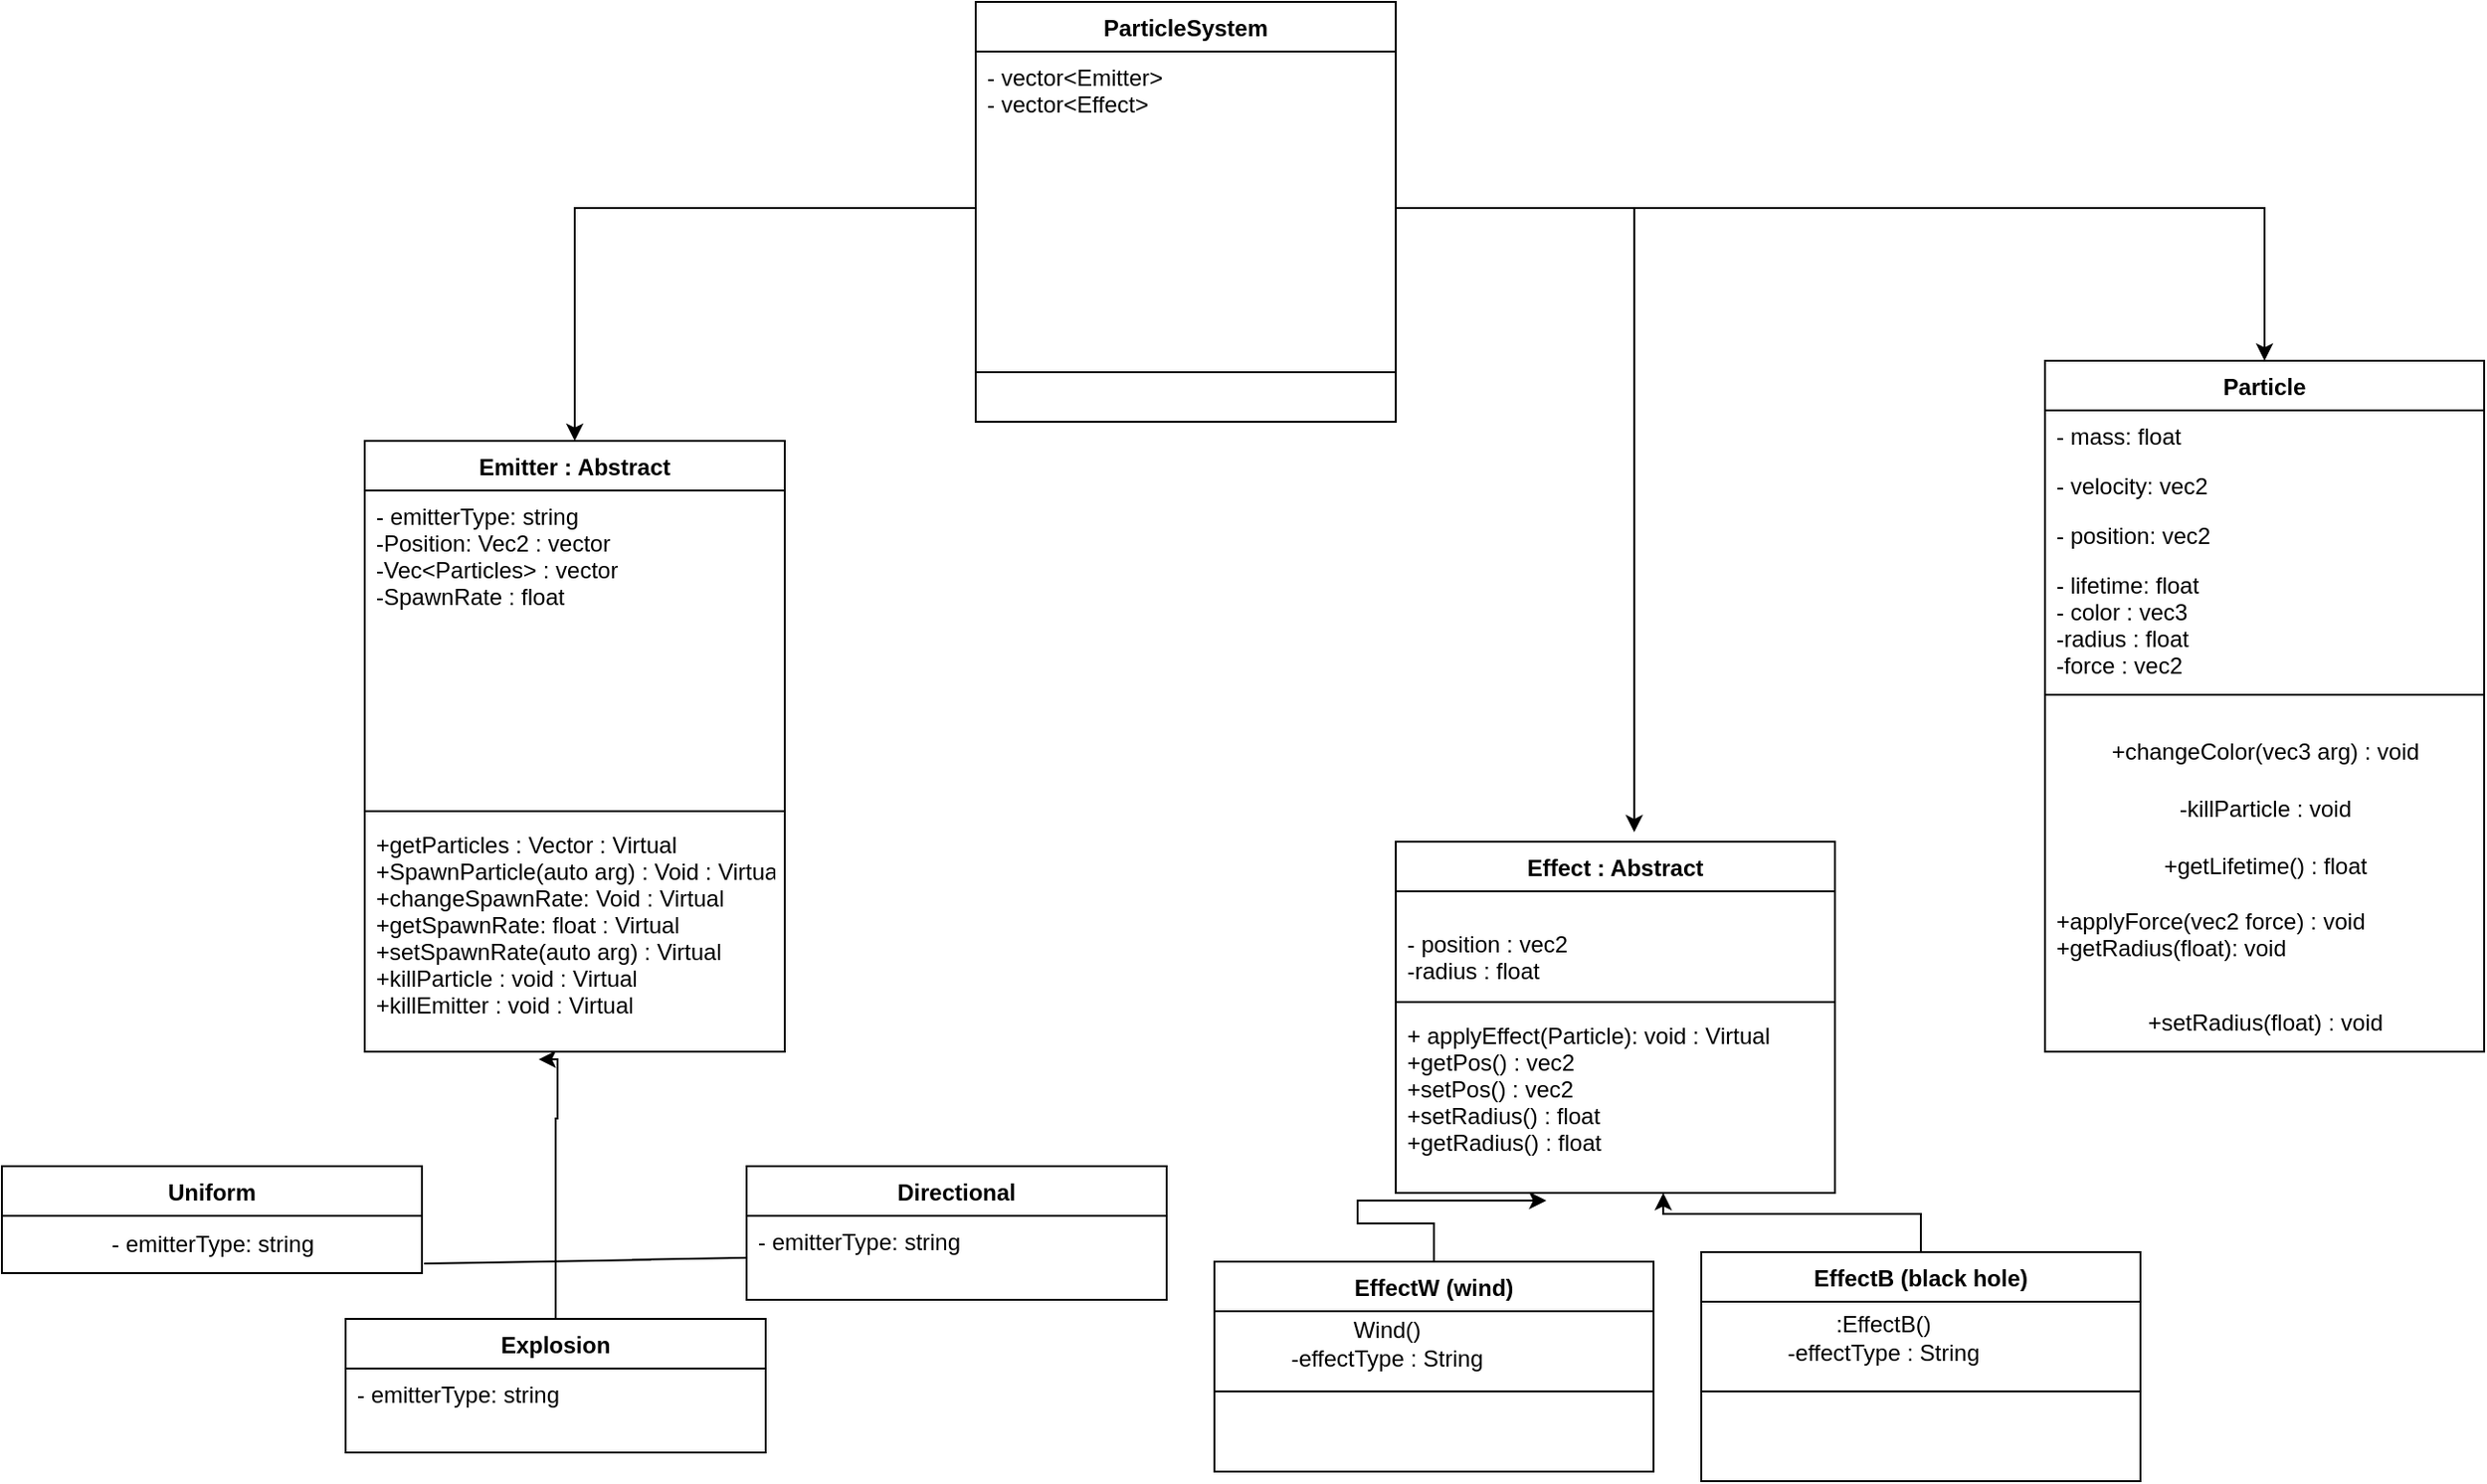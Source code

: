 <mxfile version="21.1.5" type="github">
  <diagram name="Page-1" id="hojcnSkxbj4f1BHJZiE3">
    <mxGraphModel dx="2350" dy="1924" grid="1" gridSize="10" guides="1" tooltips="1" connect="1" arrows="1" fold="1" page="1" pageScale="1" pageWidth="850" pageHeight="1100" math="0" shadow="0">
      <root>
        <mxCell id="0" />
        <mxCell id="1" parent="0" />
        <mxCell id="ky3TiyBcIJoiYtu8OpSj-13" value="Emitter : Abstract" style="swimlane;fontStyle=1;align=center;verticalAlign=top;childLayout=stackLayout;horizontal=1;startSize=26;horizontalStack=0;resizeParent=1;resizeParentMax=0;resizeLast=0;collapsible=1;marginBottom=0;" parent="1" vertex="1">
          <mxGeometry x="-430" y="80" width="220" height="320" as="geometry" />
        </mxCell>
        <mxCell id="ky3TiyBcIJoiYtu8OpSj-14" value="- emitterType: string&#xa;-Position: Vec2 : vector&#xa;-Vec&lt;Particles&gt; : vector&#xa;-SpawnRate : float&#xa;&#xa;&#xa;" style="text;strokeColor=none;fillColor=none;align=left;verticalAlign=top;spacingLeft=4;spacingRight=4;overflow=hidden;rotatable=0;points=[[0,0.5],[1,0.5]];portConstraint=eastwest;" parent="ky3TiyBcIJoiYtu8OpSj-13" vertex="1">
          <mxGeometry y="26" width="220" height="164" as="geometry" />
        </mxCell>
        <mxCell id="ky3TiyBcIJoiYtu8OpSj-15" value="" style="line;strokeWidth=1;fillColor=none;align=left;verticalAlign=middle;spacingTop=-1;spacingLeft=3;spacingRight=3;rotatable=0;labelPosition=right;points=[];portConstraint=eastwest;strokeColor=inherit;" parent="ky3TiyBcIJoiYtu8OpSj-13" vertex="1">
          <mxGeometry y="190" width="220" height="8" as="geometry" />
        </mxCell>
        <mxCell id="ky3TiyBcIJoiYtu8OpSj-16" value="+getParticles : Vector : Virtual&#xa;+SpawnParticle(auto arg) : Void : Virtual&#xa;+changeSpawnRate: Void : Virtual&#xa;+getSpawnRate: float : Virtual&#xa;+setSpawnRate(auto arg) : Virtual&#xa;+killParticle : void : Virtual&#xa;+killEmitter : void : Virtual&#xa;" style="text;strokeColor=none;fillColor=none;align=left;verticalAlign=top;spacingLeft=4;spacingRight=4;overflow=hidden;rotatable=0;points=[[0,0.5],[1,0.5]];portConstraint=eastwest;" parent="ky3TiyBcIJoiYtu8OpSj-13" vertex="1">
          <mxGeometry y="198" width="220" height="122" as="geometry" />
        </mxCell>
        <mxCell id="ky3TiyBcIJoiYtu8OpSj-17" value="Particle" style="swimlane;fontStyle=1;align=center;verticalAlign=top;childLayout=stackLayout;horizontal=1;startSize=26;horizontalStack=0;resizeParent=1;resizeParentMax=0;resizeLast=0;collapsible=1;marginBottom=0;" parent="1" vertex="1">
          <mxGeometry x="450" y="38" width="230" height="362" as="geometry" />
        </mxCell>
        <mxCell id="ky3TiyBcIJoiYtu8OpSj-18" value="- mass: float" style="text;strokeColor=none;fillColor=none;align=left;verticalAlign=top;spacingLeft=4;spacingRight=4;overflow=hidden;rotatable=0;points=[[0,0.5],[1,0.5]];portConstraint=eastwest;" parent="ky3TiyBcIJoiYtu8OpSj-17" vertex="1">
          <mxGeometry y="26" width="230" height="26" as="geometry" />
        </mxCell>
        <mxCell id="ky3TiyBcIJoiYtu8OpSj-21" value="- velocity: vec2" style="text;strokeColor=none;fillColor=none;align=left;verticalAlign=top;spacingLeft=4;spacingRight=4;overflow=hidden;rotatable=0;points=[[0,0.5],[1,0.5]];portConstraint=eastwest;" parent="ky3TiyBcIJoiYtu8OpSj-17" vertex="1">
          <mxGeometry y="52" width="230" height="26" as="geometry" />
        </mxCell>
        <mxCell id="ky3TiyBcIJoiYtu8OpSj-22" value="- position: vec2" style="text;strokeColor=none;fillColor=none;align=left;verticalAlign=top;spacingLeft=4;spacingRight=4;overflow=hidden;rotatable=0;points=[[0,0.5],[1,0.5]];portConstraint=eastwest;" parent="ky3TiyBcIJoiYtu8OpSj-17" vertex="1">
          <mxGeometry y="78" width="230" height="26" as="geometry" />
        </mxCell>
        <mxCell id="ky3TiyBcIJoiYtu8OpSj-24" value="- lifetime: float&#xa;- color : vec3&#xa;-radius : float&#xa;-force : vec2" style="text;strokeColor=none;fillColor=none;align=left;verticalAlign=top;spacingLeft=4;spacingRight=4;overflow=hidden;rotatable=0;points=[[0,0.5],[1,0.5]];portConstraint=eastwest;" parent="ky3TiyBcIJoiYtu8OpSj-17" vertex="1">
          <mxGeometry y="104" width="230" height="56" as="geometry" />
        </mxCell>
        <mxCell id="ky3TiyBcIJoiYtu8OpSj-19" value="" style="line;strokeWidth=1;fillColor=none;align=left;verticalAlign=middle;spacingTop=-1;spacingLeft=3;spacingRight=3;rotatable=0;labelPosition=right;points=[];portConstraint=eastwest;strokeColor=inherit;" parent="ky3TiyBcIJoiYtu8OpSj-17" vertex="1">
          <mxGeometry y="160" width="230" height="30" as="geometry" />
        </mxCell>
        <mxCell id="4nmt8U6601-7MUYyNT3q-19" value="+changeColor(vec3 arg) : void" style="text;html=1;align=center;verticalAlign=middle;resizable=0;points=[];autosize=1;strokeColor=none;fillColor=none;" parent="ky3TiyBcIJoiYtu8OpSj-17" vertex="1">
          <mxGeometry y="190" width="230" height="30" as="geometry" />
        </mxCell>
        <mxCell id="4nmt8U6601-7MUYyNT3q-17" value="-killParticle : void" style="text;html=1;align=center;verticalAlign=middle;resizable=0;points=[];autosize=1;strokeColor=none;fillColor=none;" parent="ky3TiyBcIJoiYtu8OpSj-17" vertex="1">
          <mxGeometry y="220" width="230" height="30" as="geometry" />
        </mxCell>
        <mxCell id="4nmt8U6601-7MUYyNT3q-1" value="+getLifetime() : float" style="text;html=1;align=center;verticalAlign=middle;resizable=0;points=[];autosize=1;strokeColor=none;fillColor=none;" parent="ky3TiyBcIJoiYtu8OpSj-17" vertex="1">
          <mxGeometry y="250" width="230" height="30" as="geometry" />
        </mxCell>
        <mxCell id="ky3TiyBcIJoiYtu8OpSj-20" value="+applyForce(vec2 force) : void&#xa;+getRadius(float): void" style="text;strokeColor=none;fillColor=none;align=left;verticalAlign=top;spacingLeft=4;spacingRight=4;overflow=hidden;rotatable=0;points=[[0,0.5],[1,0.5]];portConstraint=eastwest;" parent="ky3TiyBcIJoiYtu8OpSj-17" vertex="1">
          <mxGeometry y="280" width="230" height="52" as="geometry" />
        </mxCell>
        <mxCell id="4nmt8U6601-7MUYyNT3q-20" value="+setRadius(float) : void" style="text;html=1;align=center;verticalAlign=middle;resizable=0;points=[];autosize=1;strokeColor=none;fillColor=none;" parent="ky3TiyBcIJoiYtu8OpSj-17" vertex="1">
          <mxGeometry y="332" width="230" height="30" as="geometry" />
        </mxCell>
        <mxCell id="ky3TiyBcIJoiYtu8OpSj-25" value="Effect : Abstract" style="swimlane;fontStyle=1;align=center;verticalAlign=top;childLayout=stackLayout;horizontal=1;startSize=26;horizontalStack=0;resizeParent=1;resizeParentMax=0;resizeLast=0;collapsible=1;marginBottom=0;" parent="1" vertex="1">
          <mxGeometry x="110" y="290" width="230" height="184" as="geometry" />
        </mxCell>
        <mxCell id="ky3TiyBcIJoiYtu8OpSj-30" value="&#xa;- position : vec2&#xa;-radius : float&#xa;" style="text;strokeColor=none;fillColor=none;align=left;verticalAlign=top;spacingLeft=4;spacingRight=4;overflow=hidden;rotatable=0;points=[[0,0.5],[1,0.5]];portConstraint=eastwest;" parent="ky3TiyBcIJoiYtu8OpSj-25" vertex="1">
          <mxGeometry y="26" width="230" height="54" as="geometry" />
        </mxCell>
        <mxCell id="ky3TiyBcIJoiYtu8OpSj-27" value="" style="line;strokeWidth=1;fillColor=none;align=left;verticalAlign=middle;spacingTop=-1;spacingLeft=3;spacingRight=3;rotatable=0;labelPosition=right;points=[];portConstraint=eastwest;strokeColor=inherit;" parent="ky3TiyBcIJoiYtu8OpSj-25" vertex="1">
          <mxGeometry y="80" width="230" height="8" as="geometry" />
        </mxCell>
        <mxCell id="ky3TiyBcIJoiYtu8OpSj-32" value="+ applyEffect(Particle): void : Virtual&#xa;+getPos() : vec2&#xa;+setPos() : vec2&#xa;+setRadius() : float&#xa;+getRadius() : float" style="text;strokeColor=none;fillColor=none;align=left;verticalAlign=top;spacingLeft=4;spacingRight=4;overflow=hidden;rotatable=0;points=[[0,0.5],[1,0.5]];portConstraint=eastwest;" parent="ky3TiyBcIJoiYtu8OpSj-25" vertex="1">
          <mxGeometry y="88" width="230" height="96" as="geometry" />
        </mxCell>
        <mxCell id="4nmt8U6601-7MUYyNT3q-2" value="Uniform" style="swimlane;fontStyle=1;align=center;verticalAlign=top;childLayout=stackLayout;horizontal=1;startSize=26;horizontalStack=0;resizeParent=1;resizeParentMax=0;resizeLast=0;collapsible=1;marginBottom=0;" parent="1" vertex="1">
          <mxGeometry x="-620" y="460" width="220" height="56" as="geometry" />
        </mxCell>
        <mxCell id="4nmt8U6601-7MUYyNT3q-14" value="- emitterType: string" style="text;html=1;align=center;verticalAlign=middle;resizable=0;points=[];autosize=1;strokeColor=none;fillColor=none;" parent="4nmt8U6601-7MUYyNT3q-2" vertex="1">
          <mxGeometry y="26" width="220" height="30" as="geometry" />
        </mxCell>
        <mxCell id="4nmt8U6601-7MUYyNT3q-6" value="Directional" style="swimlane;fontStyle=1;align=center;verticalAlign=top;childLayout=stackLayout;horizontal=1;startSize=26;horizontalStack=0;resizeParent=1;resizeParentMax=0;resizeLast=0;collapsible=1;marginBottom=0;" parent="1" vertex="1">
          <mxGeometry x="-230" y="460" width="220" height="70" as="geometry" />
        </mxCell>
        <mxCell id="4nmt8U6601-7MUYyNT3q-7" value="- emitterType: string&#xa;&#xa;" style="text;strokeColor=none;fillColor=none;align=left;verticalAlign=top;spacingLeft=4;spacingRight=4;overflow=hidden;rotatable=0;points=[[0,0.5],[1,0.5]];portConstraint=eastwest;" parent="4nmt8U6601-7MUYyNT3q-6" vertex="1">
          <mxGeometry y="26" width="220" height="44" as="geometry" />
        </mxCell>
        <mxCell id="4nmt8U6601-7MUYyNT3q-22" style="edgeStyle=orthogonalEdgeStyle;rounded=0;orthogonalLoop=1;jettySize=auto;html=1;entryX=0.414;entryY=1.033;entryDx=0;entryDy=0;entryPerimeter=0;" parent="1" source="4nmt8U6601-7MUYyNT3q-10" target="ky3TiyBcIJoiYtu8OpSj-16" edge="1">
          <mxGeometry relative="1" as="geometry">
            <Array as="points">
              <mxPoint x="-330" y="435" />
              <mxPoint x="-329" y="435" />
            </Array>
          </mxGeometry>
        </mxCell>
        <mxCell id="4nmt8U6601-7MUYyNT3q-10" value="Explosion" style="swimlane;fontStyle=1;align=center;verticalAlign=top;childLayout=stackLayout;horizontal=1;startSize=26;horizontalStack=0;resizeParent=1;resizeParentMax=0;resizeLast=0;collapsible=1;marginBottom=0;" parent="1" vertex="1">
          <mxGeometry x="-440" y="540" width="220" height="70" as="geometry" />
        </mxCell>
        <mxCell id="4nmt8U6601-7MUYyNT3q-11" value="- emitterType: string&#xa;&#xa;" style="text;strokeColor=none;fillColor=none;align=left;verticalAlign=top;spacingLeft=4;spacingRight=4;overflow=hidden;rotatable=0;points=[[0,0.5],[1,0.5]];portConstraint=eastwest;" parent="4nmt8U6601-7MUYyNT3q-10" vertex="1">
          <mxGeometry y="26" width="220" height="44" as="geometry" />
        </mxCell>
        <mxCell id="4nmt8U6601-7MUYyNT3q-25" value="" style="endArrow=none;html=1;rounded=0;exitX=0;exitY=0.5;exitDx=0;exitDy=0;" parent="1" source="4nmt8U6601-7MUYyNT3q-7" edge="1">
          <mxGeometry width="50" height="50" relative="1" as="geometry">
            <mxPoint x="-10" y="469" as="sourcePoint" />
            <mxPoint x="-290" y="509" as="targetPoint" />
          </mxGeometry>
        </mxCell>
        <mxCell id="4nmt8U6601-7MUYyNT3q-26" value="" style="endArrow=none;html=1;rounded=0;entryX=1.005;entryY=0.833;entryDx=0;entryDy=0;entryPerimeter=0;" parent="1" target="4nmt8U6601-7MUYyNT3q-14" edge="1">
          <mxGeometry width="50" height="50" relative="1" as="geometry">
            <mxPoint x="-280" y="509" as="sourcePoint" />
            <mxPoint x="-280" y="519" as="targetPoint" />
          </mxGeometry>
        </mxCell>
        <mxCell id="4nmt8U6601-7MUYyNT3q-49" style="edgeStyle=orthogonalEdgeStyle;rounded=0;orthogonalLoop=1;jettySize=auto;html=1;entryX=0.343;entryY=1.042;entryDx=0;entryDy=0;entryPerimeter=0;" parent="1" source="4nmt8U6601-7MUYyNT3q-28" target="ky3TiyBcIJoiYtu8OpSj-32" edge="1">
          <mxGeometry relative="1" as="geometry" />
        </mxCell>
        <mxCell id="4nmt8U6601-7MUYyNT3q-28" value="EffectW (wind)" style="swimlane;fontStyle=1;align=center;verticalAlign=top;childLayout=stackLayout;horizontal=1;startSize=26;horizontalStack=0;resizeParent=1;resizeParentMax=0;resizeLast=0;collapsible=1;marginBottom=0;" parent="1" vertex="1">
          <mxGeometry x="15" y="510" width="230" height="110" as="geometry" />
        </mxCell>
        <mxCell id="4nmt8U6601-7MUYyNT3q-31" value="" style="line;strokeWidth=1;fillColor=none;align=left;verticalAlign=middle;spacingTop=-1;spacingLeft=3;spacingRight=3;rotatable=0;labelPosition=right;points=[];portConstraint=eastwest;strokeColor=inherit;" parent="4nmt8U6601-7MUYyNT3q-28" vertex="1">
          <mxGeometry y="26" width="230" height="84" as="geometry" />
        </mxCell>
        <mxCell id="4nmt8U6601-7MUYyNT3q-50" style="edgeStyle=orthogonalEdgeStyle;rounded=0;orthogonalLoop=1;jettySize=auto;html=1;entryX=0.609;entryY=1;entryDx=0;entryDy=0;entryPerimeter=0;" parent="1" source="4nmt8U6601-7MUYyNT3q-34" target="ky3TiyBcIJoiYtu8OpSj-32" edge="1">
          <mxGeometry relative="1" as="geometry" />
        </mxCell>
        <mxCell id="4nmt8U6601-7MUYyNT3q-34" value="EffectB (black hole)" style="swimlane;fontStyle=1;align=center;verticalAlign=top;childLayout=stackLayout;horizontal=1;startSize=26;horizontalStack=0;resizeParent=1;resizeParentMax=0;resizeLast=0;collapsible=1;marginBottom=0;" parent="1" vertex="1">
          <mxGeometry x="270" y="505" width="230" height="120" as="geometry" />
        </mxCell>
        <mxCell id="4nmt8U6601-7MUYyNT3q-37" value="" style="line;strokeWidth=1;fillColor=none;align=left;verticalAlign=middle;spacingTop=-1;spacingLeft=3;spacingRight=3;rotatable=0;labelPosition=right;points=[];portConstraint=eastwest;strokeColor=inherit;" parent="4nmt8U6601-7MUYyNT3q-34" vertex="1">
          <mxGeometry y="26" width="230" height="94" as="geometry" />
        </mxCell>
        <mxCell id="4nmt8U6601-7MUYyNT3q-40" value="Wind()&lt;br&gt;-effectType : String" style="text;html=1;align=center;verticalAlign=middle;resizable=0;points=[];autosize=1;strokeColor=none;fillColor=none;" parent="1" vertex="1">
          <mxGeometry x="45" y="533" width="120" height="40" as="geometry" />
        </mxCell>
        <mxCell id="4nmt8U6601-7MUYyNT3q-43" value=":EffectB()&lt;br&gt;-effectType : String" style="text;html=1;align=center;verticalAlign=middle;resizable=0;points=[];autosize=1;strokeColor=none;fillColor=none;" parent="1" vertex="1">
          <mxGeometry x="305" y="530" width="120" height="40" as="geometry" />
        </mxCell>
        <mxCell id="4nmt8U6601-7MUYyNT3q-51" value="ParticleSystem" style="swimlane;fontStyle=1;align=center;verticalAlign=top;childLayout=stackLayout;horizontal=1;startSize=26;horizontalStack=0;resizeParent=1;resizeParentMax=0;resizeLast=0;collapsible=1;marginBottom=0;" parent="1" vertex="1">
          <mxGeometry x="-110" y="-150" width="220" height="220" as="geometry" />
        </mxCell>
        <mxCell id="4nmt8U6601-7MUYyNT3q-52" value="- vector&lt;Emitter&gt;&#xa;- vector&lt;Effect&gt;&#xa; &#xa;&#xa;" style="text;strokeColor=none;fillColor=none;align=left;verticalAlign=top;spacingLeft=4;spacingRight=4;overflow=hidden;rotatable=0;points=[[0,0.5],[1,0.5]];portConstraint=eastwest;" parent="4nmt8U6601-7MUYyNT3q-51" vertex="1">
          <mxGeometry y="26" width="220" height="164" as="geometry" />
        </mxCell>
        <mxCell id="4nmt8U6601-7MUYyNT3q-53" value="" style="line;strokeWidth=1;fillColor=none;align=left;verticalAlign=middle;spacingTop=-1;spacingLeft=3;spacingRight=3;rotatable=0;labelPosition=right;points=[];portConstraint=eastwest;strokeColor=inherit;" parent="4nmt8U6601-7MUYyNT3q-51" vertex="1">
          <mxGeometry y="190" width="220" height="8" as="geometry" />
        </mxCell>
        <mxCell id="4nmt8U6601-7MUYyNT3q-54" value="&#xa;" style="text;strokeColor=none;fillColor=none;align=left;verticalAlign=top;spacingLeft=4;spacingRight=4;overflow=hidden;rotatable=0;points=[[0,0.5],[1,0.5]];portConstraint=eastwest;" parent="4nmt8U6601-7MUYyNT3q-51" vertex="1">
          <mxGeometry y="198" width="220" height="22" as="geometry" />
        </mxCell>
        <mxCell id="4nmt8U6601-7MUYyNT3q-58" style="edgeStyle=orthogonalEdgeStyle;rounded=0;orthogonalLoop=1;jettySize=auto;html=1;" parent="1" source="4nmt8U6601-7MUYyNT3q-52" target="ky3TiyBcIJoiYtu8OpSj-13" edge="1">
          <mxGeometry relative="1" as="geometry" />
        </mxCell>
        <mxCell id="4nmt8U6601-7MUYyNT3q-59" style="edgeStyle=orthogonalEdgeStyle;rounded=0;orthogonalLoop=1;jettySize=auto;html=1;entryX=0.543;entryY=-0.027;entryDx=0;entryDy=0;entryPerimeter=0;" parent="1" source="4nmt8U6601-7MUYyNT3q-52" target="ky3TiyBcIJoiYtu8OpSj-25" edge="1">
          <mxGeometry relative="1" as="geometry" />
        </mxCell>
        <mxCell id="4nmt8U6601-7MUYyNT3q-60" style="edgeStyle=orthogonalEdgeStyle;rounded=0;orthogonalLoop=1;jettySize=auto;html=1;entryX=0.5;entryY=0;entryDx=0;entryDy=0;" parent="1" source="4nmt8U6601-7MUYyNT3q-52" target="ky3TiyBcIJoiYtu8OpSj-17" edge="1">
          <mxGeometry relative="1" as="geometry" />
        </mxCell>
      </root>
    </mxGraphModel>
  </diagram>
</mxfile>
